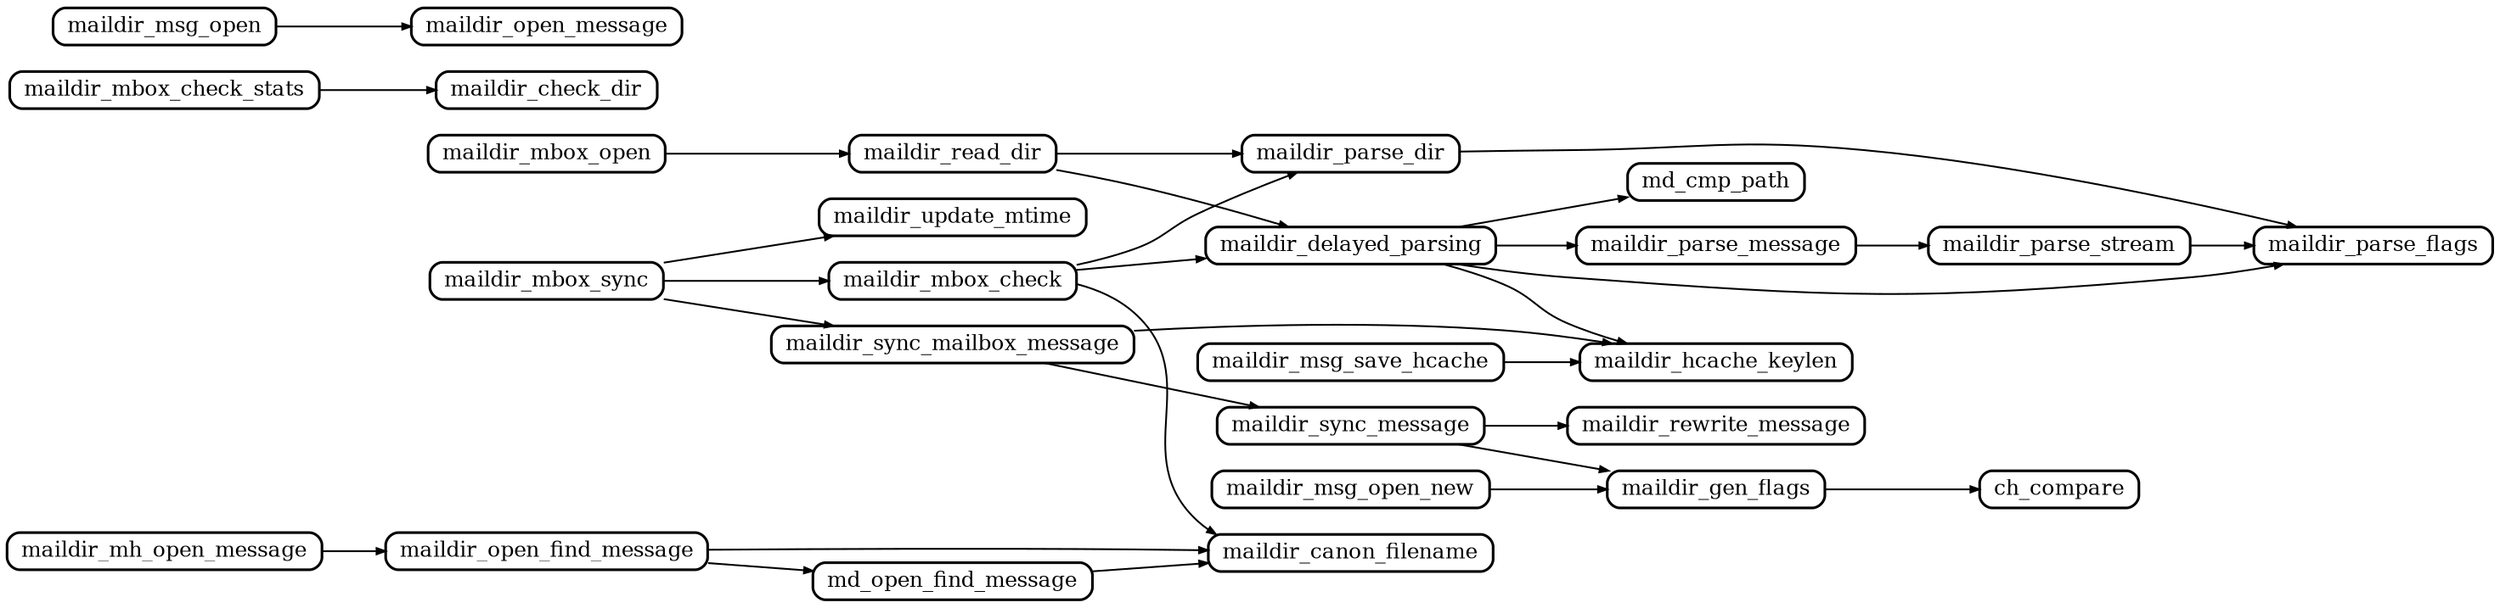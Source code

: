 digraph maildir // 2020-09-22
{
	graph [
		rankdir="LR"
		nodesep="0.2"
		ranksep="0.5"
		compound="true"
	]

	node [
		shape="Mrecord"
		fontsize="12"
		fillcolor="#ffffff"
		style="filled"
		height="0.2"
		penwidth="1.5"
		color="black"
	]

	edge [
		penwidth="1.0"
		arrowsize="0.5"
		color="#000000"
	]

	maildir_delayed_parsing      -> maildir_hcache_keylen
	maildir_delayed_parsing      -> maildir_parse_flags
	maildir_delayed_parsing      -> maildir_parse_message
	maildir_delayed_parsing      -> md_cmp_path
	maildir_gen_flags            -> ch_compare
	maildir_mbox_check           -> maildir_canon_filename
	maildir_mbox_check           -> maildir_delayed_parsing
	maildir_mbox_check           -> maildir_parse_dir
	maildir_mbox_check_stats     -> maildir_check_dir
	maildir_mbox_open            -> maildir_read_dir
	maildir_mbox_sync            -> maildir_mbox_check
	maildir_mbox_sync            -> maildir_sync_mailbox_message
	maildir_mbox_sync            -> maildir_update_mtime
	maildir_mh_open_message      -> maildir_open_find_message
	maildir_msg_open             -> maildir_open_message
	maildir_msg_open_new         -> maildir_gen_flags
	maildir_msg_save_hcache      -> maildir_hcache_keylen
	maildir_open_find_message    -> maildir_canon_filename
	maildir_open_find_message    -> md_open_find_message
	maildir_parse_dir            -> maildir_parse_flags
	maildir_parse_message        -> maildir_parse_stream
	maildir_parse_stream         -> maildir_parse_flags
	maildir_read_dir             -> maildir_delayed_parsing
	maildir_read_dir             -> maildir_parse_dir
	maildir_sync_mailbox_message -> maildir_hcache_keylen
	maildir_sync_mailbox_message -> maildir_sync_message
	maildir_sync_message         -> maildir_gen_flags
	maildir_sync_message         -> maildir_rewrite_message
	md_open_find_message         -> maildir_canon_filename

}
